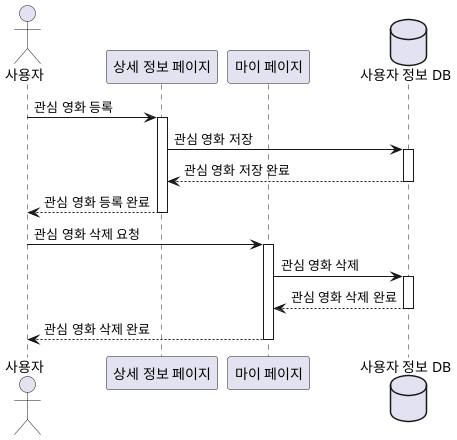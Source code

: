 @startuml

actor "사용자" as user
participant "상세 정보 페이지" as detailPage
participant "마이 페이지" as myPage
database "사용자 정보 DB" as db

user -> detailPage : 관심 영화 등록
activate detailPage
detailPage -> db : 관심 영화 저장
activate db
db --> detailPage : 관심 영화 저장 완료
deactivate db
detailPage --> user : 관심 영화 등록 완료
deactivate detailPage

user -> myPage : 관심 영화 삭제 요청
activate myPage
myPage -> db : 관심 영화 삭제
activate db
db --> myPage : 관심 영화 삭제 완료
deactivate db
myPage --> user : 관심 영화 삭제 완료
deactivate myPage

@enduml
